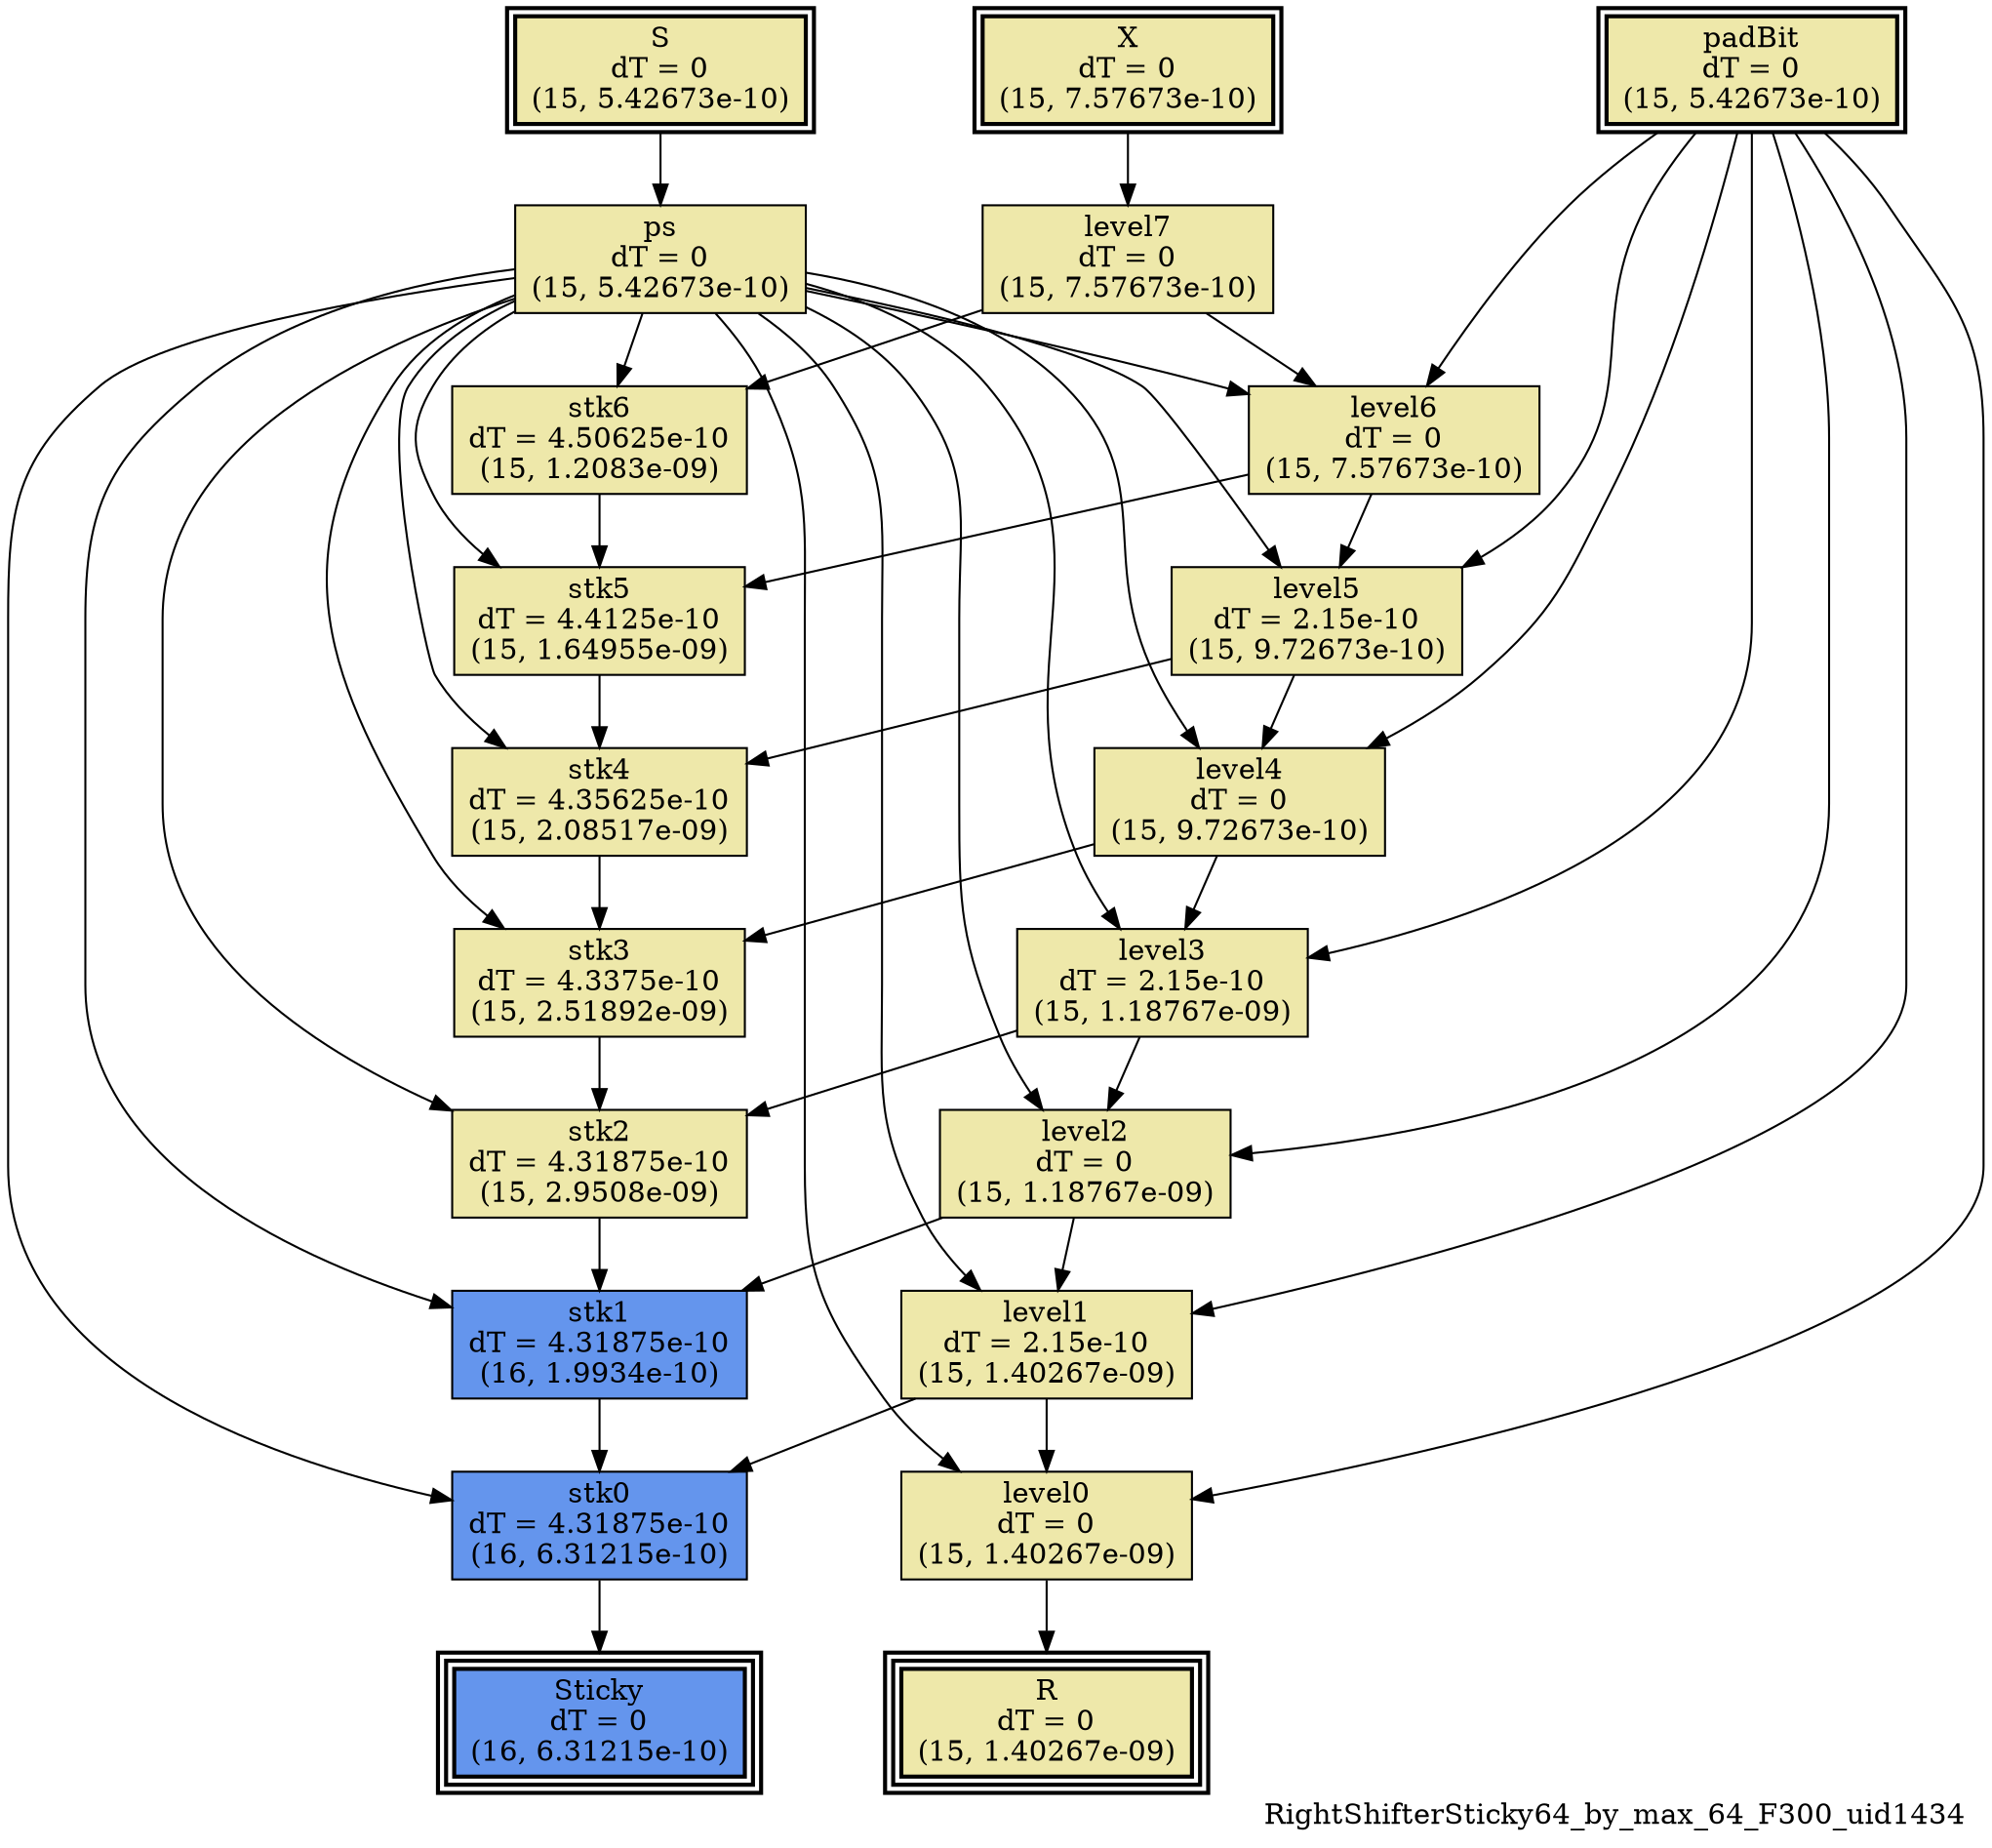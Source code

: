 digraph RightShifterSticky64_by_max_64_F300_uid1434
{
	//graph drawing options
	label=RightShifterSticky64_by_max_64_F300_uid1434;
	labelloc=bottom;
	labeljust=right;
	ratio=auto;
	nodesep=0.25;
	ranksep=0.5;

	//input/output signals of operator RightShifterSticky64_by_max_64_F300_uid1434
	X__RightShifterSticky64_by_max_64_F300_uid1434 [ label="X\ndT = 0\n(15, 7.57673e-10)", shape=box, color=black, style="bold, filled", fillcolor=palegoldenrod, peripheries=2 ];
	S__RightShifterSticky64_by_max_64_F300_uid1434 [ label="S\ndT = 0\n(15, 5.42673e-10)", shape=box, color=black, style="bold, filled", fillcolor=palegoldenrod, peripheries=2 ];
	padBit__RightShifterSticky64_by_max_64_F300_uid1434 [ label="padBit\ndT = 0\n(15, 5.42673e-10)", shape=box, color=black, style="bold, filled", fillcolor=palegoldenrod, peripheries=2 ];
	R__RightShifterSticky64_by_max_64_F300_uid1434 [ label="R\ndT = 0\n(15, 1.40267e-09)", shape=box, color=black, style="bold, filled", fillcolor=palegoldenrod, peripheries=3 ];
	Sticky__RightShifterSticky64_by_max_64_F300_uid1434 [ label="Sticky\ndT = 0\n(16, 6.31215e-10)", shape=box, color=black, style="bold, filled", fillcolor=cornflowerblue, peripheries=3 ];
	{rank=same X__RightShifterSticky64_by_max_64_F300_uid1434, S__RightShifterSticky64_by_max_64_F300_uid1434, padBit__RightShifterSticky64_by_max_64_F300_uid1434};
	{rank=same R__RightShifterSticky64_by_max_64_F300_uid1434, Sticky__RightShifterSticky64_by_max_64_F300_uid1434};
	//internal signals of operator RightShifterSticky64_by_max_64_F300_uid1434
	ps__RightShifterSticky64_by_max_64_F300_uid1434 [ label="ps\ndT = 0\n(15, 5.42673e-10)", shape=box, color=black, style=filled, fillcolor=palegoldenrod, peripheries=1 ];
	level7__RightShifterSticky64_by_max_64_F300_uid1434 [ label="level7\ndT = 0\n(15, 7.57673e-10)", shape=box, color=black, style=filled, fillcolor=palegoldenrod, peripheries=1 ];
	stk6__RightShifterSticky64_by_max_64_F300_uid1434 [ label="stk6\ndT = 4.50625e-10\n(15, 1.2083e-09)", shape=box, color=black, style=filled, fillcolor=palegoldenrod, peripheries=1 ];
	level6__RightShifterSticky64_by_max_64_F300_uid1434 [ label="level6\ndT = 0\n(15, 7.57673e-10)", shape=box, color=black, style=filled, fillcolor=palegoldenrod, peripheries=1 ];
	stk5__RightShifterSticky64_by_max_64_F300_uid1434 [ label="stk5\ndT = 4.4125e-10\n(15, 1.64955e-09)", shape=box, color=black, style=filled, fillcolor=palegoldenrod, peripheries=1 ];
	level5__RightShifterSticky64_by_max_64_F300_uid1434 [ label="level5\ndT = 2.15e-10\n(15, 9.72673e-10)", shape=box, color=black, style=filled, fillcolor=palegoldenrod, peripheries=1 ];
	stk4__RightShifterSticky64_by_max_64_F300_uid1434 [ label="stk4\ndT = 4.35625e-10\n(15, 2.08517e-09)", shape=box, color=black, style=filled, fillcolor=palegoldenrod, peripheries=1 ];
	level4__RightShifterSticky64_by_max_64_F300_uid1434 [ label="level4\ndT = 0\n(15, 9.72673e-10)", shape=box, color=black, style=filled, fillcolor=palegoldenrod, peripheries=1 ];
	stk3__RightShifterSticky64_by_max_64_F300_uid1434 [ label="stk3\ndT = 4.3375e-10\n(15, 2.51892e-09)", shape=box, color=black, style=filled, fillcolor=palegoldenrod, peripheries=1 ];
	level3__RightShifterSticky64_by_max_64_F300_uid1434 [ label="level3\ndT = 2.15e-10\n(15, 1.18767e-09)", shape=box, color=black, style=filled, fillcolor=palegoldenrod, peripheries=1 ];
	stk2__RightShifterSticky64_by_max_64_F300_uid1434 [ label="stk2\ndT = 4.31875e-10\n(15, 2.9508e-09)", shape=box, color=black, style=filled, fillcolor=palegoldenrod, peripheries=1 ];
	level2__RightShifterSticky64_by_max_64_F300_uid1434 [ label="level2\ndT = 0\n(15, 1.18767e-09)", shape=box, color=black, style=filled, fillcolor=palegoldenrod, peripheries=1 ];
	stk1__RightShifterSticky64_by_max_64_F300_uid1434 [ label="stk1\ndT = 4.31875e-10\n(16, 1.9934e-10)", shape=box, color=black, style=filled, fillcolor=cornflowerblue, peripheries=1 ];
	level1__RightShifterSticky64_by_max_64_F300_uid1434 [ label="level1\ndT = 2.15e-10\n(15, 1.40267e-09)", shape=box, color=black, style=filled, fillcolor=palegoldenrod, peripheries=1 ];
	stk0__RightShifterSticky64_by_max_64_F300_uid1434 [ label="stk0\ndT = 4.31875e-10\n(16, 6.31215e-10)", shape=box, color=black, style=filled, fillcolor=cornflowerblue, peripheries=1 ];
	level0__RightShifterSticky64_by_max_64_F300_uid1434 [ label="level0\ndT = 0\n(15, 1.40267e-09)", shape=box, color=black, style=filled, fillcolor=palegoldenrod, peripheries=1 ];

	//subcomponents of operator RightShifterSticky64_by_max_64_F300_uid1434

	//input and internal signal connections of operator RightShifterSticky64_by_max_64_F300_uid1434
	X__RightShifterSticky64_by_max_64_F300_uid1434 -> level7__RightShifterSticky64_by_max_64_F300_uid1434 [ arrowhead=normal, arrowsize=1.0, arrowtail=normal, color=black, dir=forward  ];
	S__RightShifterSticky64_by_max_64_F300_uid1434 -> ps__RightShifterSticky64_by_max_64_F300_uid1434 [ arrowhead=normal, arrowsize=1.0, arrowtail=normal, color=black, dir=forward  ];
	padBit__RightShifterSticky64_by_max_64_F300_uid1434 -> level6__RightShifterSticky64_by_max_64_F300_uid1434 [ arrowhead=normal, arrowsize=1.0, arrowtail=normal, color=black, dir=forward  ];
	padBit__RightShifterSticky64_by_max_64_F300_uid1434 -> level5__RightShifterSticky64_by_max_64_F300_uid1434 [ arrowhead=normal, arrowsize=1.0, arrowtail=normal, color=black, dir=forward  ];
	padBit__RightShifterSticky64_by_max_64_F300_uid1434 -> level4__RightShifterSticky64_by_max_64_F300_uid1434 [ arrowhead=normal, arrowsize=1.0, arrowtail=normal, color=black, dir=forward  ];
	padBit__RightShifterSticky64_by_max_64_F300_uid1434 -> level3__RightShifterSticky64_by_max_64_F300_uid1434 [ arrowhead=normal, arrowsize=1.0, arrowtail=normal, color=black, dir=forward  ];
	padBit__RightShifterSticky64_by_max_64_F300_uid1434 -> level2__RightShifterSticky64_by_max_64_F300_uid1434 [ arrowhead=normal, arrowsize=1.0, arrowtail=normal, color=black, dir=forward  ];
	padBit__RightShifterSticky64_by_max_64_F300_uid1434 -> level1__RightShifterSticky64_by_max_64_F300_uid1434 [ arrowhead=normal, arrowsize=1.0, arrowtail=normal, color=black, dir=forward  ];
	padBit__RightShifterSticky64_by_max_64_F300_uid1434 -> level0__RightShifterSticky64_by_max_64_F300_uid1434 [ arrowhead=normal, arrowsize=1.0, arrowtail=normal, color=black, dir=forward  ];
	ps__RightShifterSticky64_by_max_64_F300_uid1434 -> stk6__RightShifterSticky64_by_max_64_F300_uid1434 [ arrowhead=normal, arrowsize=1.0, arrowtail=normal, color=black, dir=forward  ];
	ps__RightShifterSticky64_by_max_64_F300_uid1434 -> level6__RightShifterSticky64_by_max_64_F300_uid1434 [ arrowhead=normal, arrowsize=1.0, arrowtail=normal, color=black, dir=forward  ];
	ps__RightShifterSticky64_by_max_64_F300_uid1434 -> stk5__RightShifterSticky64_by_max_64_F300_uid1434 [ arrowhead=normal, arrowsize=1.0, arrowtail=normal, color=black, dir=forward  ];
	ps__RightShifterSticky64_by_max_64_F300_uid1434 -> level5__RightShifterSticky64_by_max_64_F300_uid1434 [ arrowhead=normal, arrowsize=1.0, arrowtail=normal, color=black, dir=forward  ];
	ps__RightShifterSticky64_by_max_64_F300_uid1434 -> stk4__RightShifterSticky64_by_max_64_F300_uid1434 [ arrowhead=normal, arrowsize=1.0, arrowtail=normal, color=black, dir=forward  ];
	ps__RightShifterSticky64_by_max_64_F300_uid1434 -> level4__RightShifterSticky64_by_max_64_F300_uid1434 [ arrowhead=normal, arrowsize=1.0, arrowtail=normal, color=black, dir=forward  ];
	ps__RightShifterSticky64_by_max_64_F300_uid1434 -> stk3__RightShifterSticky64_by_max_64_F300_uid1434 [ arrowhead=normal, arrowsize=1.0, arrowtail=normal, color=black, dir=forward  ];
	ps__RightShifterSticky64_by_max_64_F300_uid1434 -> level3__RightShifterSticky64_by_max_64_F300_uid1434 [ arrowhead=normal, arrowsize=1.0, arrowtail=normal, color=black, dir=forward  ];
	ps__RightShifterSticky64_by_max_64_F300_uid1434 -> stk2__RightShifterSticky64_by_max_64_F300_uid1434 [ arrowhead=normal, arrowsize=1.0, arrowtail=normal, color=black, dir=forward  ];
	ps__RightShifterSticky64_by_max_64_F300_uid1434 -> level2__RightShifterSticky64_by_max_64_F300_uid1434 [ arrowhead=normal, arrowsize=1.0, arrowtail=normal, color=black, dir=forward  ];
	ps__RightShifterSticky64_by_max_64_F300_uid1434 -> stk1__RightShifterSticky64_by_max_64_F300_uid1434 [ arrowhead=normal, arrowsize=1.0, arrowtail=normal, color=black, dir=forward  ];
	ps__RightShifterSticky64_by_max_64_F300_uid1434 -> level1__RightShifterSticky64_by_max_64_F300_uid1434 [ arrowhead=normal, arrowsize=1.0, arrowtail=normal, color=black, dir=forward  ];
	ps__RightShifterSticky64_by_max_64_F300_uid1434 -> stk0__RightShifterSticky64_by_max_64_F300_uid1434 [ arrowhead=normal, arrowsize=1.0, arrowtail=normal, color=black, dir=forward  ];
	ps__RightShifterSticky64_by_max_64_F300_uid1434 -> level0__RightShifterSticky64_by_max_64_F300_uid1434 [ arrowhead=normal, arrowsize=1.0, arrowtail=normal, color=black, dir=forward  ];
	level7__RightShifterSticky64_by_max_64_F300_uid1434 -> stk6__RightShifterSticky64_by_max_64_F300_uid1434 [ arrowhead=normal, arrowsize=1.0, arrowtail=normal, color=black, dir=forward  ];
	level7__RightShifterSticky64_by_max_64_F300_uid1434 -> level6__RightShifterSticky64_by_max_64_F300_uid1434 [ arrowhead=normal, arrowsize=1.0, arrowtail=normal, color=black, dir=forward  ];
	stk6__RightShifterSticky64_by_max_64_F300_uid1434 -> stk5__RightShifterSticky64_by_max_64_F300_uid1434 [ arrowhead=normal, arrowsize=1.0, arrowtail=normal, color=black, dir=forward  ];
	level6__RightShifterSticky64_by_max_64_F300_uid1434 -> stk5__RightShifterSticky64_by_max_64_F300_uid1434 [ arrowhead=normal, arrowsize=1.0, arrowtail=normal, color=black, dir=forward  ];
	level6__RightShifterSticky64_by_max_64_F300_uid1434 -> level5__RightShifterSticky64_by_max_64_F300_uid1434 [ arrowhead=normal, arrowsize=1.0, arrowtail=normal, color=black, dir=forward  ];
	stk5__RightShifterSticky64_by_max_64_F300_uid1434 -> stk4__RightShifterSticky64_by_max_64_F300_uid1434 [ arrowhead=normal, arrowsize=1.0, arrowtail=normal, color=black, dir=forward  ];
	level5__RightShifterSticky64_by_max_64_F300_uid1434 -> stk4__RightShifterSticky64_by_max_64_F300_uid1434 [ arrowhead=normal, arrowsize=1.0, arrowtail=normal, color=black, dir=forward  ];
	level5__RightShifterSticky64_by_max_64_F300_uid1434 -> level4__RightShifterSticky64_by_max_64_F300_uid1434 [ arrowhead=normal, arrowsize=1.0, arrowtail=normal, color=black, dir=forward  ];
	stk4__RightShifterSticky64_by_max_64_F300_uid1434 -> stk3__RightShifterSticky64_by_max_64_F300_uid1434 [ arrowhead=normal, arrowsize=1.0, arrowtail=normal, color=black, dir=forward  ];
	level4__RightShifterSticky64_by_max_64_F300_uid1434 -> stk3__RightShifterSticky64_by_max_64_F300_uid1434 [ arrowhead=normal, arrowsize=1.0, arrowtail=normal, color=black, dir=forward  ];
	level4__RightShifterSticky64_by_max_64_F300_uid1434 -> level3__RightShifterSticky64_by_max_64_F300_uid1434 [ arrowhead=normal, arrowsize=1.0, arrowtail=normal, color=black, dir=forward  ];
	stk3__RightShifterSticky64_by_max_64_F300_uid1434 -> stk2__RightShifterSticky64_by_max_64_F300_uid1434 [ arrowhead=normal, arrowsize=1.0, arrowtail=normal, color=black, dir=forward  ];
	level3__RightShifterSticky64_by_max_64_F300_uid1434 -> stk2__RightShifterSticky64_by_max_64_F300_uid1434 [ arrowhead=normal, arrowsize=1.0, arrowtail=normal, color=black, dir=forward  ];
	level3__RightShifterSticky64_by_max_64_F300_uid1434 -> level2__RightShifterSticky64_by_max_64_F300_uid1434 [ arrowhead=normal, arrowsize=1.0, arrowtail=normal, color=black, dir=forward  ];
	stk2__RightShifterSticky64_by_max_64_F300_uid1434 -> stk1__RightShifterSticky64_by_max_64_F300_uid1434 [ arrowhead=normal, arrowsize=1.0, arrowtail=normal, color=black, dir=forward  ];
	level2__RightShifterSticky64_by_max_64_F300_uid1434 -> stk1__RightShifterSticky64_by_max_64_F300_uid1434 [ arrowhead=normal, arrowsize=1.0, arrowtail=normal, color=black, dir=forward  ];
	level2__RightShifterSticky64_by_max_64_F300_uid1434 -> level1__RightShifterSticky64_by_max_64_F300_uid1434 [ arrowhead=normal, arrowsize=1.0, arrowtail=normal, color=black, dir=forward  ];
	stk1__RightShifterSticky64_by_max_64_F300_uid1434 -> stk0__RightShifterSticky64_by_max_64_F300_uid1434 [ arrowhead=normal, arrowsize=1.0, arrowtail=normal, color=black, dir=forward  ];
	level1__RightShifterSticky64_by_max_64_F300_uid1434 -> stk0__RightShifterSticky64_by_max_64_F300_uid1434 [ arrowhead=normal, arrowsize=1.0, arrowtail=normal, color=black, dir=forward  ];
	level1__RightShifterSticky64_by_max_64_F300_uid1434 -> level0__RightShifterSticky64_by_max_64_F300_uid1434 [ arrowhead=normal, arrowsize=1.0, arrowtail=normal, color=black, dir=forward  ];
	stk0__RightShifterSticky64_by_max_64_F300_uid1434 -> Sticky__RightShifterSticky64_by_max_64_F300_uid1434 [ arrowhead=normal, arrowsize=1.0, arrowtail=normal, color=black, dir=forward  ];
	level0__RightShifterSticky64_by_max_64_F300_uid1434 -> R__RightShifterSticky64_by_max_64_F300_uid1434 [ arrowhead=normal, arrowsize=1.0, arrowtail=normal, color=black, dir=forward  ];
}

